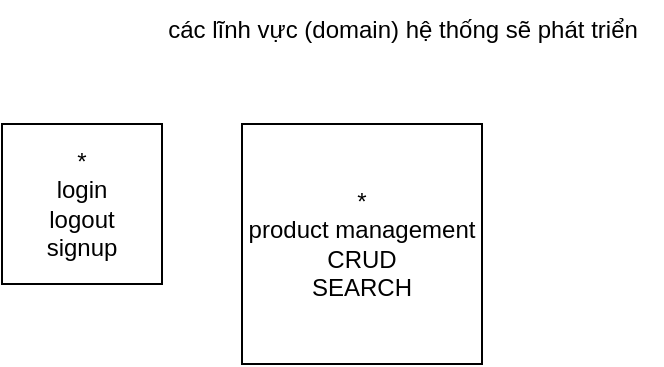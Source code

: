 <mxfile version="21.4.0" type="github">
  <diagram name="Page-1" id="AY5aCEsH_-TEs7CG9HPi">
    <mxGraphModel dx="819" dy="450" grid="1" gridSize="10" guides="1" tooltips="1" connect="1" arrows="1" fold="1" page="1" pageScale="1" pageWidth="850" pageHeight="1100" math="0" shadow="0">
      <root>
        <mxCell id="0" />
        <mxCell id="1" parent="0" />
        <mxCell id="gRu7T_2IsZ-dY_oKOvaS-2" value="các lĩnh vực (domain) hệ thống sẽ phát triển" style="text;html=1;align=center;verticalAlign=middle;resizable=0;points=[];autosize=1;strokeColor=none;fillColor=none;" vertex="1" parent="1">
          <mxGeometry x="300" y="18" width="260" height="30" as="geometry" />
        </mxCell>
        <mxCell id="gRu7T_2IsZ-dY_oKOvaS-3" value="&lt;div&gt;*&lt;br&gt;login&lt;/div&gt;&lt;div&gt;logout&lt;/div&gt;&lt;div&gt;signup&lt;/div&gt;" style="whiteSpace=wrap;html=1;aspect=fixed;" vertex="1" parent="1">
          <mxGeometry x="230" y="80" width="80" height="80" as="geometry" />
        </mxCell>
        <mxCell id="gRu7T_2IsZ-dY_oKOvaS-4" value="*&lt;br&gt;product management&lt;br&gt;CRUD&lt;br&gt;SEARCH" style="whiteSpace=wrap;html=1;aspect=fixed;" vertex="1" parent="1">
          <mxGeometry x="350" y="80" width="120" height="120" as="geometry" />
        </mxCell>
      </root>
    </mxGraphModel>
  </diagram>
</mxfile>
